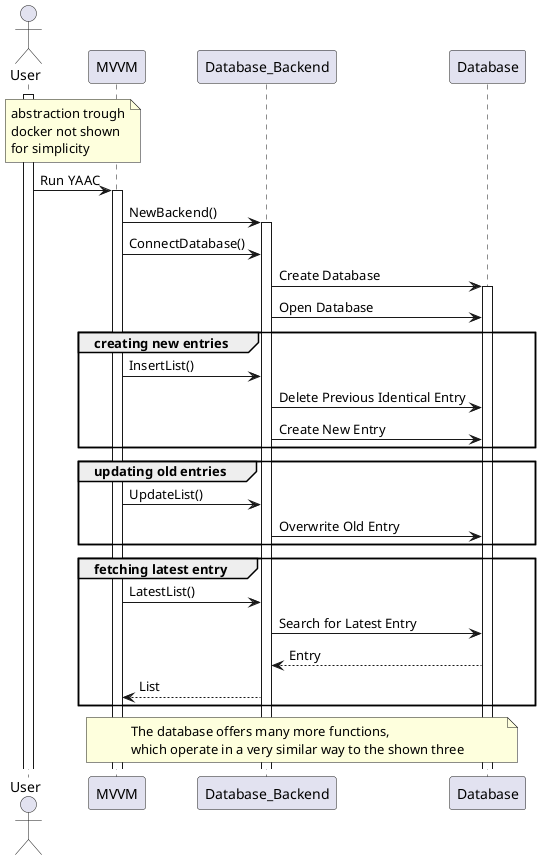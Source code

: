 @startuml Database

Actor User as user
Participant "MVVM" as app
Participant "Database_Backend" as daemon
Participant "Database" as db

activate user

note over user, app
abstraction trough
docker not shown
for simplicity
end note

user -> app ++: Run YAAC
app -> daemon ++: NewBackend()
app -> daemon: ConnectDatabase()

daemon -> db ++: Create Database
daemon -> db: Open Database

group creating new entries
app -> daemon: InsertList()
daemon -> db: Delete Previous Identical Entry
daemon -> db: Create New Entry
end group

group updating old entries
app -> daemon: UpdateList()
daemon -> db: Overwrite Old Entry
end group

group fetching latest entry
app -> daemon: LatestList()
daemon -> db: Search for Latest Entry
db --> daemon: Entry
daemon --> app: List
end group

note over app, db
The database offers many more functions,
which operate in a very similar way to the shown three
end note

@enduml
